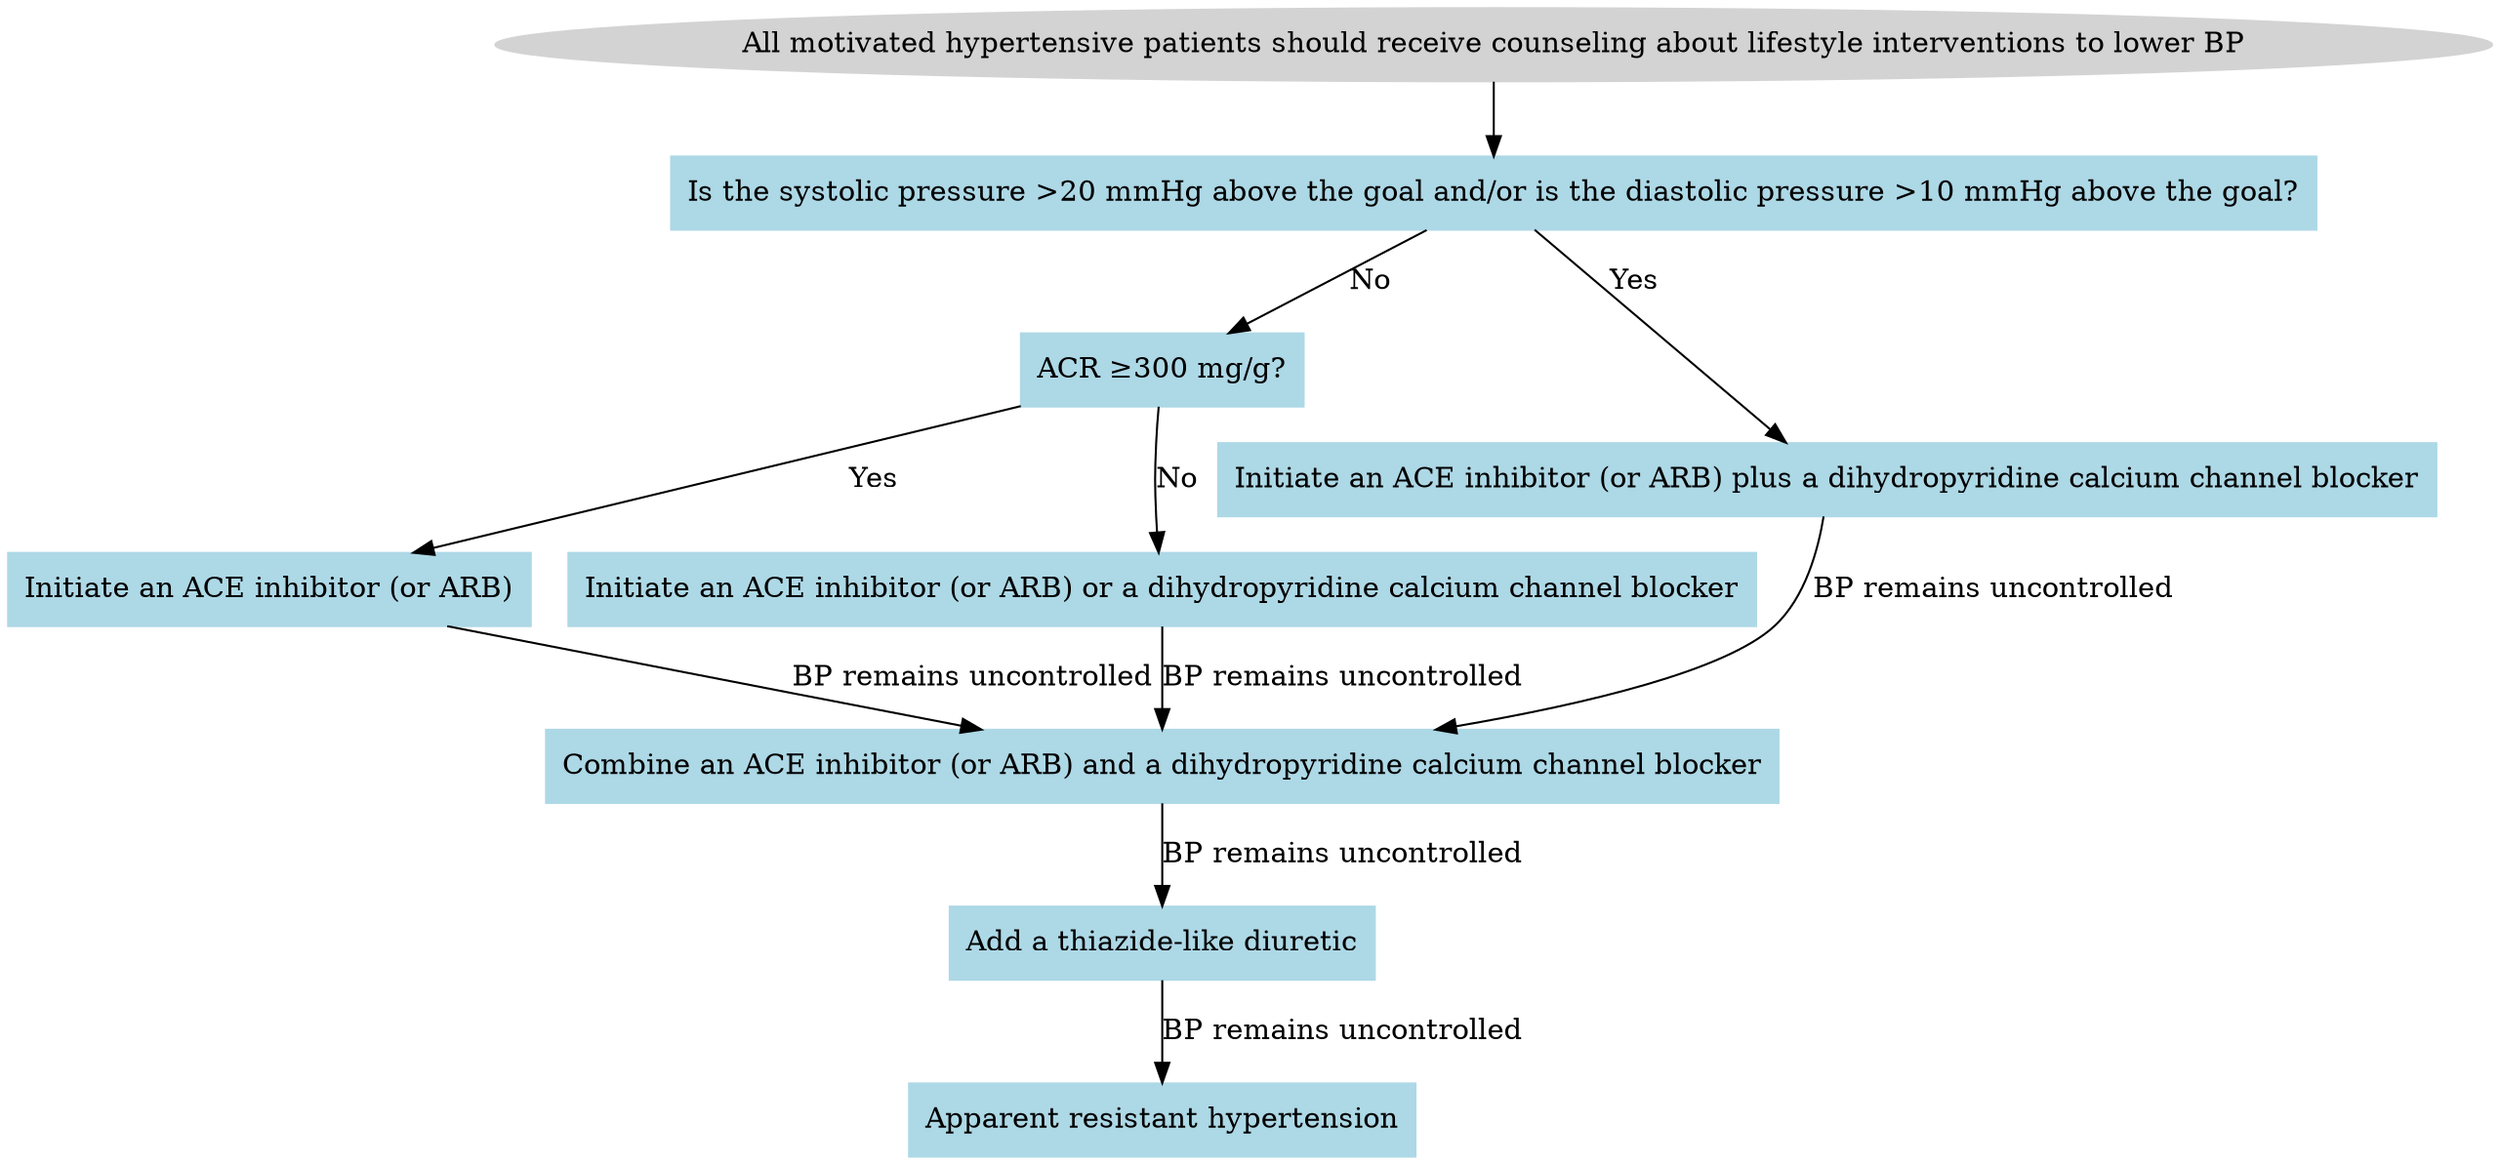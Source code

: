 digraph HypertensionTherapy {
    node [shape=box, style="filled", color="lightblue"];
    edge [color="black"];
    
    start [label="All motivated hypertensive patients should receive counseling about lifestyle interventions to lower BP", shape=ellipse, color="lightgrey"];
    
    systolic [label="Is the systolic pressure >20 mmHg above the goal and/or is the diastolic pressure >10 mmHg above the goal?"];
    acr [label="ACR ≥300 mg/g?"];
    aceInhibitor [label="Initiate an ACE inhibitor (or ARB) plus a dihydropyridine calcium channel blocker"];
    aceArb [label="Initiate an ACE inhibitor (or ARB)"];
    aceDihydro [label="Initiate an ACE inhibitor (or ARB) or a dihydropyridine calcium channel blocker"];
    combineAce [label="Combine an ACE inhibitor (or ARB) and a dihydropyridine calcium channel blocker"];
    thiazide [label="Add a thiazide-like diuretic"];
    resistant [label="Apparent resistant hypertension"];
    
    start -> systolic;
    systolic -> aceInhibitor [label="Yes"];
    systolic -> acr [label="No"];
    
    acr -> aceArb [label="Yes"];
    acr -> aceDihydro [label="No"];
    
    aceInhibitor -> combineAce [label="BP remains uncontrolled"];
    aceArb -> combineAce [label="BP remains uncontrolled"];
    aceDihydro -> combineAce [label="BP remains uncontrolled"];
    
    combineAce -> thiazide [label="BP remains uncontrolled"];
    thiazide -> resistant [label="BP remains uncontrolled"];
}

